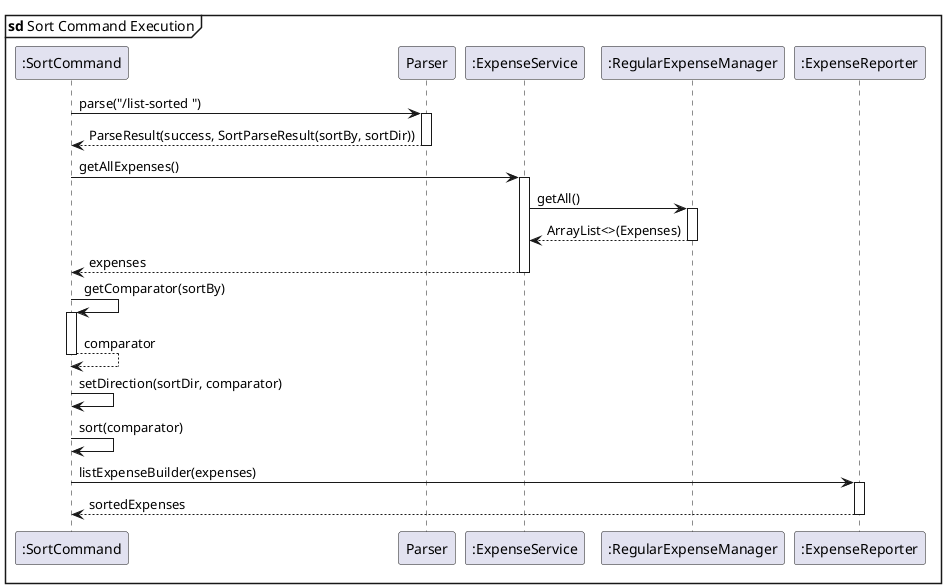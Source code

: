 @startuml sort
skinparam sequenceReferenceBackgroundColor #white

mainframe **sd** Sort Command Execution

participant ":SortCommand" as SC

SC -> Parser : parse("/list-sorted ")
activate Parser

Parser --> SC : ParseResult(success, SortParseResult(sortBy, sortDir))
deactivate Parser



participant ":ExpenseService" as ES
participant ":RegularExpenseManager" as REM
SC -> ES: getAllExpenses()
activate ES

ES -> REM: getAll()
activate REM

REM --> ES: ArrayList<>(Expenses)
deactivate REM

ES --> SC: expenses
deactivate ES


SC -> SC: getComparator(sortBy)
activate SC
SC --> SC: comparator
deactivate SC


SC -> SC: setDirection(sortDir, comparator)



SC -> SC: sort(comparator)

participant ":ExpenseReporter" as ER

SC -> ER: listExpenseBuilder(expenses)
activate ER
ER --> SC: sortedExpenses
deactivate ER



@enduml